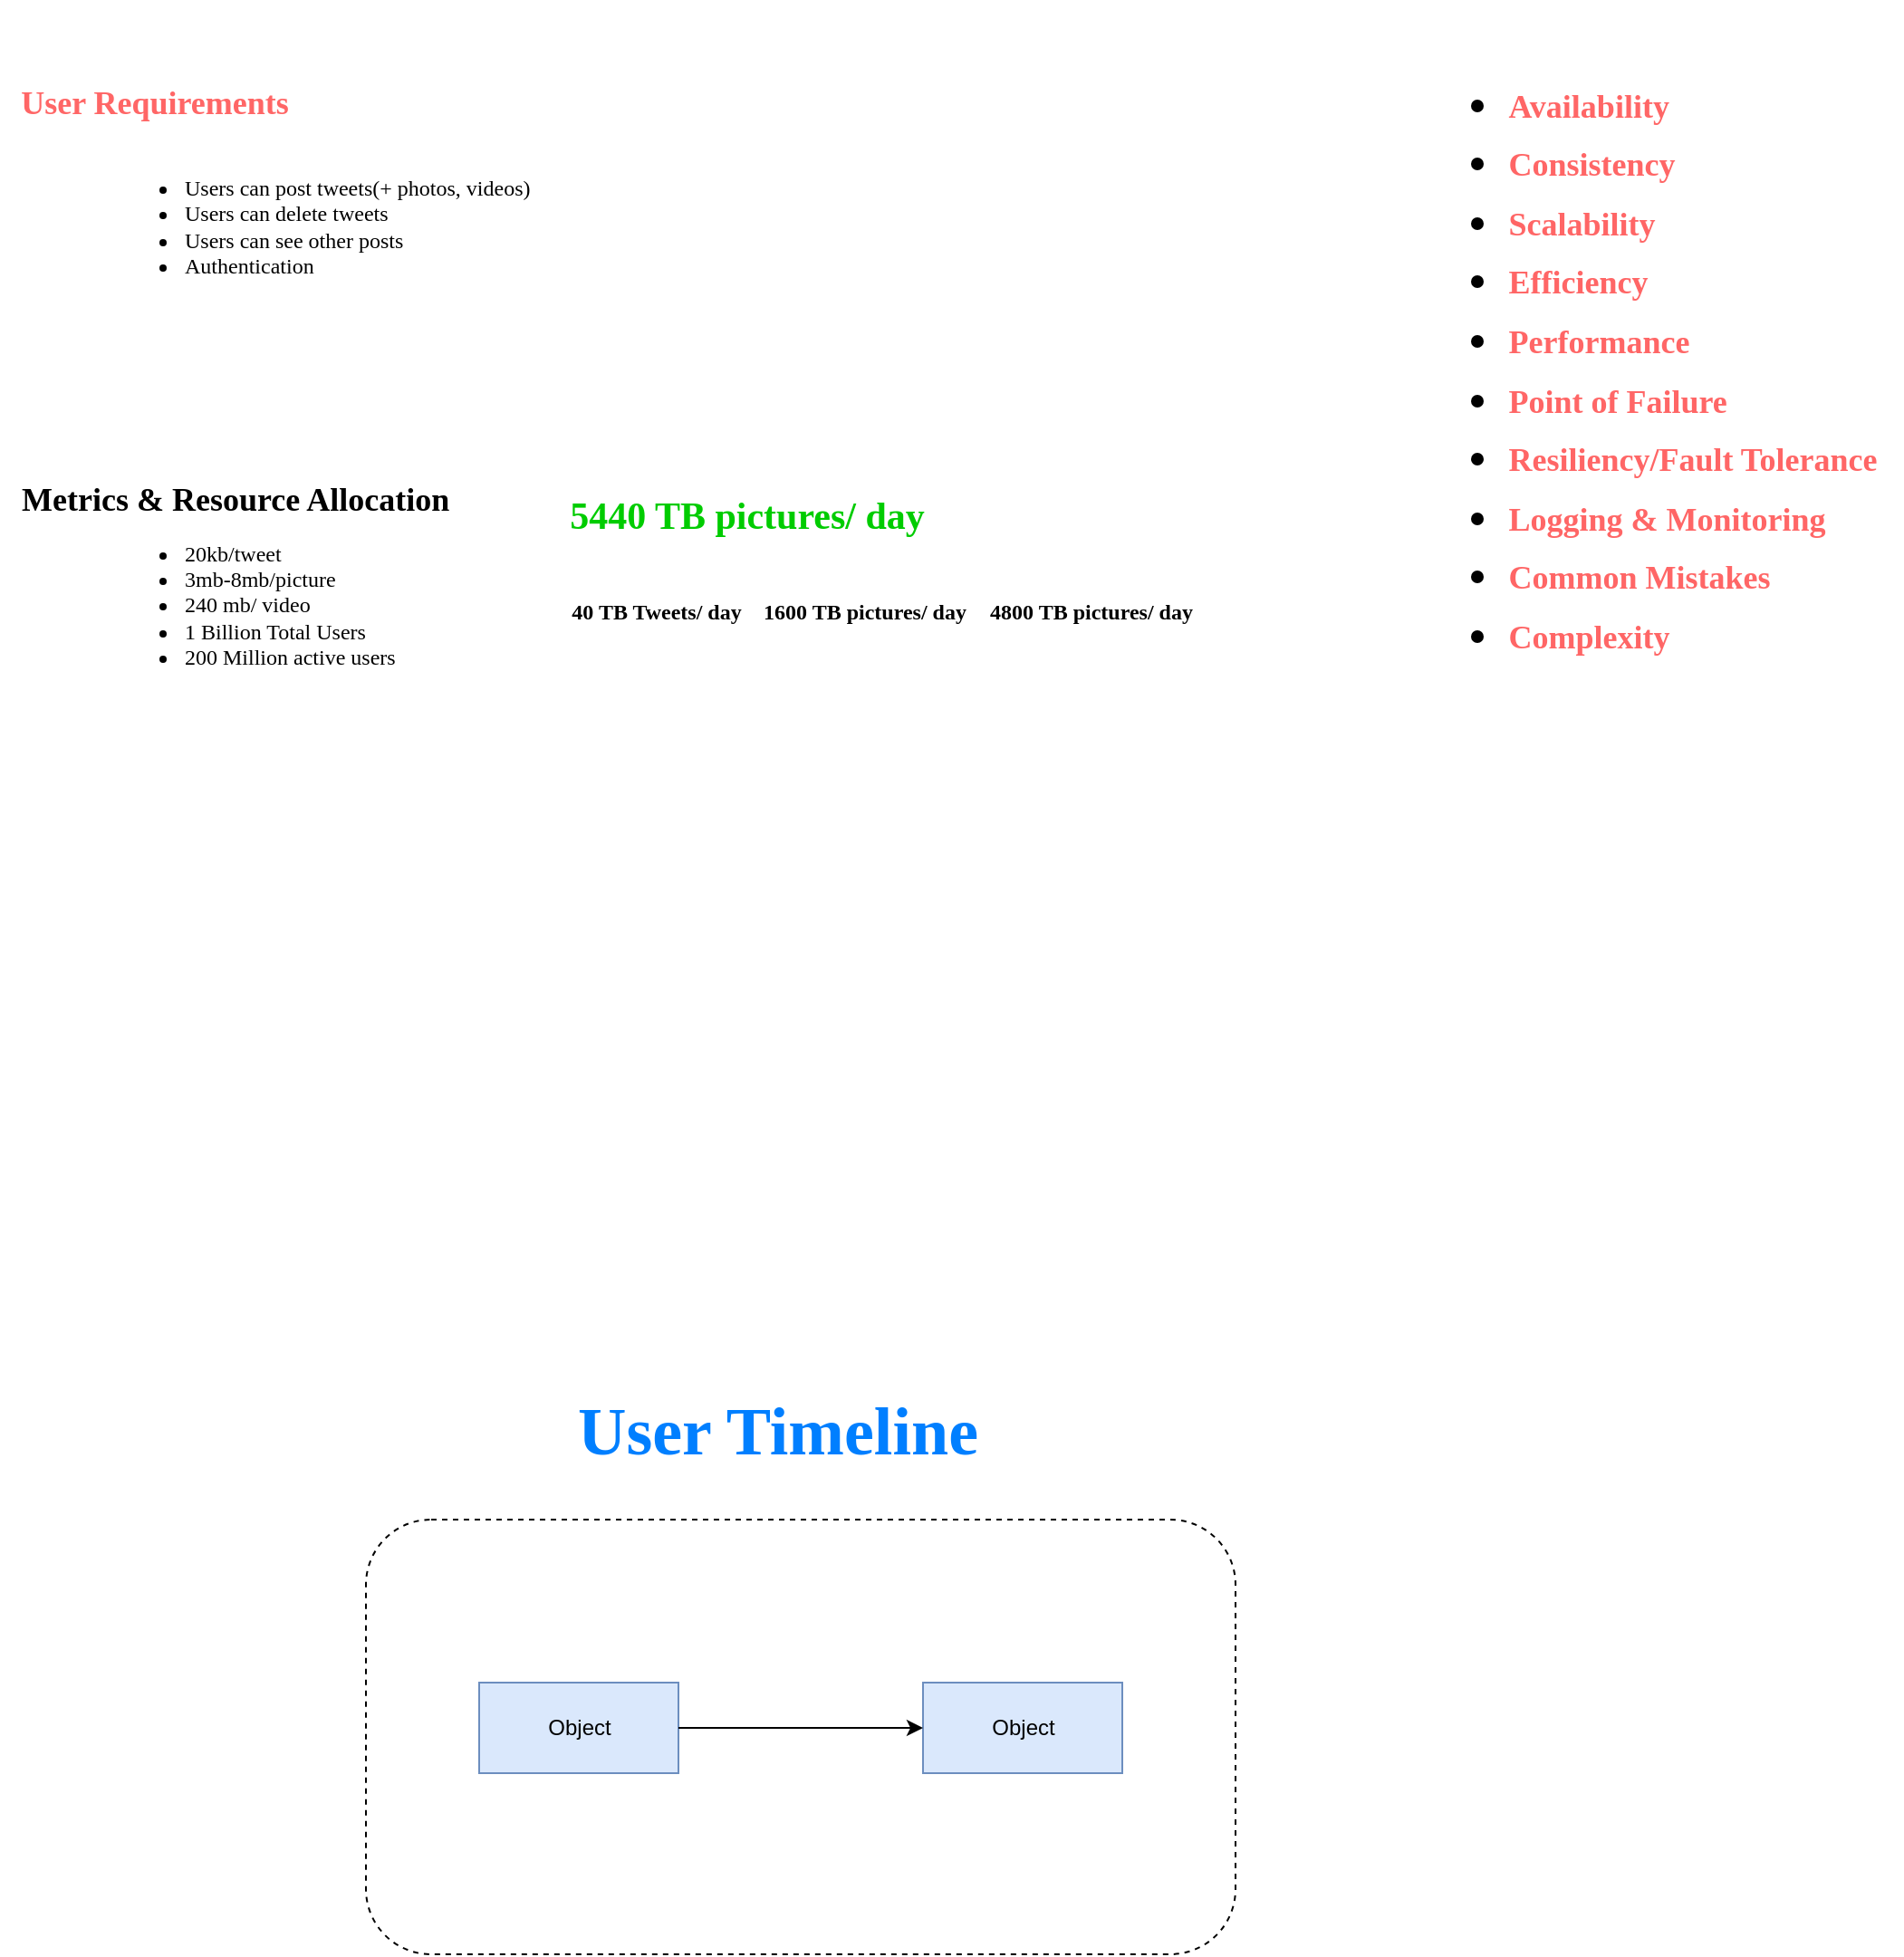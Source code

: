 <mxfile version="23.1.1" type="github">
  <diagram name="Page-1" id="e56a1550-8fbb-45ad-956c-1786394a9013">
    <mxGraphModel dx="2049" dy="1169" grid="1" gridSize="10" guides="1" tooltips="1" connect="1" arrows="1" fold="1" page="1" pageScale="1" pageWidth="1100" pageHeight="850" background="none" math="0" shadow="0">
      <root>
        <mxCell id="0" />
        <mxCell id="1" parent="0" />
        <mxCell id="NBP3xJqMvAoc9QIL1dNQ-7" value="" style="group;fontFamily=Times New Roman;" vertex="1" connectable="0" parent="1">
          <mxGeometry x="38" y="41" width="372" height="189" as="geometry" />
        </mxCell>
        <mxCell id="NBP3xJqMvAoc9QIL1dNQ-1" value="&lt;h1 style=&quot;line-height: 250%;&quot;&gt;&lt;b style=&quot;&quot;&gt;&lt;font color=&quot;#ff6666&quot; face=&quot;Garamond&quot; style=&quot;font-size: 18px;&quot;&gt;User Requirements&lt;/font&gt;&lt;/b&gt;&lt;/h1&gt;" style="text;html=1;align=center;verticalAlign=middle;resizable=0;points=[];autosize=1;strokeColor=none;fillColor=none;" vertex="1" parent="NBP3xJqMvAoc9QIL1dNQ-7">
          <mxGeometry x="-9.643" y="-40" width="170" height="110" as="geometry" />
        </mxCell>
        <mxCell id="NBP3xJqMvAoc9QIL1dNQ-2" value="&lt;ul&gt;&lt;li&gt;&lt;font face=&quot;Garamond&quot;&gt;Users can post tweets(+ photos, videos)&lt;/font&gt;&lt;/li&gt;&lt;li&gt;&lt;font face=&quot;ABg3oSwbC5iNjlSyIxZX&quot;&gt;Users can delete tweets&lt;/font&gt;&lt;/li&gt;&lt;li&gt;&lt;font face=&quot;ABg3oSwbC5iNjlSyIxZX&quot;&gt;Users can see other posts&lt;/font&gt;&lt;/li&gt;&lt;li&gt;&lt;font face=&quot;ABg3oSwbC5iNjlSyIxZX&quot;&gt;Authentication&lt;/font&gt;&lt;/li&gt;&lt;/ul&gt;" style="text;html=1;align=left;verticalAlign=middle;resizable=0;points=[];autosize=1;strokeColor=none;fillColor=none;" vertex="1" parent="NBP3xJqMvAoc9QIL1dNQ-7">
          <mxGeometry x="50" y="35.005" width="250" height="100" as="geometry" />
        </mxCell>
        <mxCell id="NBP3xJqMvAoc9QIL1dNQ-9" value="" style="group;fontFamily=Times New Roman;dashed=1;dashPattern=1 4;" vertex="1" connectable="0" parent="1">
          <mxGeometry x="38" y="250" width="470" height="449.005" as="geometry" />
        </mxCell>
        <mxCell id="NBP3xJqMvAoc9QIL1dNQ-10" value="&lt;h1 style=&quot;line-height: 250%;&quot;&gt;&lt;b style=&quot;&quot;&gt;&lt;font face=&quot;Garamond&quot; style=&quot;font-size: 18px;&quot;&gt;Metrics &amp;amp; Resource Allocation&lt;/font&gt;&lt;/b&gt;&lt;/h1&gt;" style="text;html=1;align=left;verticalAlign=middle;resizable=0;points=[];autosize=1;strokeColor=none;fillColor=none;" vertex="1" parent="NBP3xJqMvAoc9QIL1dNQ-9">
          <mxGeometry x="-0.003" y="-30" width="260" height="110" as="geometry" />
        </mxCell>
        <mxCell id="NBP3xJqMvAoc9QIL1dNQ-11" value="&lt;ul&gt;&lt;li&gt;&lt;font face=&quot;Garamond&quot;&gt;20kb/tweet&lt;/font&gt;&lt;/li&gt;&lt;li&gt;&lt;font face=&quot;Garamond&quot;&gt;3mb-8mb/picture&lt;/font&gt;&lt;/li&gt;&lt;li&gt;&lt;font face=&quot;Garamond&quot;&gt;240 mb/ video&lt;/font&gt;&lt;/li&gt;&lt;li&gt;&lt;font face=&quot;CfSvEBZ2BJ6MO1ooFi9K&quot;&gt;1 Billion Total Users&amp;nbsp;&lt;/font&gt;&lt;/li&gt;&lt;li&gt;&lt;font face=&quot;CfSvEBZ2BJ6MO1ooFi9K&quot;&gt;200 Million active users&lt;/font&gt;&lt;/li&gt;&lt;/ul&gt;" style="text;html=1;align=left;verticalAlign=middle;resizable=0;points=[];autosize=1;strokeColor=none;fillColor=none;" vertex="1" parent="NBP3xJqMvAoc9QIL1dNQ-9">
          <mxGeometry x="50" y="30.005" width="180" height="110" as="geometry" />
        </mxCell>
        <mxCell id="NBP3xJqMvAoc9QIL1dNQ-21" value="" style="group;align=left;fontColor=#009900;" vertex="1" connectable="0" parent="1">
          <mxGeometry x="330" y="250" width="370" height="120" as="geometry" />
        </mxCell>
        <mxCell id="NBP3xJqMvAoc9QIL1dNQ-17" value="&lt;h1&gt;&lt;font color=&quot;#00cc00&quot; style=&quot;font-size: 21px;&quot;&gt;5440 TB pictures/ day&lt;/font&gt;&lt;/h1&gt;" style="text;html=1;align=center;verticalAlign=middle;resizable=0;points=[];autosize=1;strokeColor=none;fillColor=none;fontSize=12;fontFamily=Times New Roman;fontColor=default;" vertex="1" parent="NBP3xJqMvAoc9QIL1dNQ-21">
          <mxGeometry width="220" height="70" as="geometry" />
        </mxCell>
        <mxCell id="NBP3xJqMvAoc9QIL1dNQ-19" value="" style="group" vertex="1" connectable="0" parent="NBP3xJqMvAoc9QIL1dNQ-21">
          <mxGeometry y="50" width="370" height="70" as="geometry" />
        </mxCell>
        <mxCell id="NBP3xJqMvAoc9QIL1dNQ-14" value="&lt;h1&gt;&lt;span style=&quot;font-size: 12px;&quot;&gt;40 TB Tweets/ day&lt;/span&gt;&lt;/h1&gt;" style="text;html=1;align=center;verticalAlign=middle;resizable=0;points=[];autosize=1;strokeColor=none;fillColor=none;fontSize=12;fontFamily=Times New Roman;fontColor=default;" vertex="1" parent="NBP3xJqMvAoc9QIL1dNQ-19">
          <mxGeometry width="120" height="70" as="geometry" />
        </mxCell>
        <mxCell id="NBP3xJqMvAoc9QIL1dNQ-15" value="&lt;h1&gt;&lt;span style=&quot;font-size: 12px;&quot;&gt;1600 TB pictures/ day&lt;/span&gt;&lt;/h1&gt;" style="text;html=1;align=center;verticalAlign=middle;resizable=0;points=[];autosize=1;strokeColor=none;fillColor=none;fontSize=12;fontFamily=Times New Roman;fontColor=default;" vertex="1" parent="NBP3xJqMvAoc9QIL1dNQ-19">
          <mxGeometry x="105" width="140" height="70" as="geometry" />
        </mxCell>
        <mxCell id="NBP3xJqMvAoc9QIL1dNQ-16" value="&lt;h1&gt;&lt;span style=&quot;font-size: 12px;&quot;&gt;4800 TB pictures/ day&lt;/span&gt;&lt;/h1&gt;" style="text;html=1;align=center;verticalAlign=middle;resizable=0;points=[];autosize=1;strokeColor=none;fillColor=none;fontSize=12;fontFamily=Times New Roman;fontColor=default;" vertex="1" parent="NBP3xJqMvAoc9QIL1dNQ-19">
          <mxGeometry x="230" width="140" height="70" as="geometry" />
        </mxCell>
        <mxCell id="NBP3xJqMvAoc9QIL1dNQ-38" value="&lt;h1 style=&quot;line-height: 123%;&quot;&gt;&lt;ul style=&quot;line-height: 123%;&quot;&gt;&lt;li style=&quot;text-align: left;&quot;&gt;&lt;font face=&quot;Garamond&quot; color=&quot;#ff6666&quot;&gt;&lt;span style=&quot;font-size: 18px;&quot;&gt;Availability&lt;/span&gt;&lt;/font&gt;&lt;/li&gt;&lt;li style=&quot;text-align: left;&quot;&gt;&lt;font face=&quot;Garamond&quot; color=&quot;#ff6666&quot;&gt;&lt;span style=&quot;font-size: 18px;&quot;&gt;Consistency&lt;/span&gt;&lt;/font&gt;&lt;/li&gt;&lt;li style=&quot;text-align: left;&quot;&gt;&lt;font face=&quot;Garamond&quot; color=&quot;#ff6666&quot;&gt;&lt;span style=&quot;font-size: 18px;&quot;&gt;Scalability&lt;/span&gt;&lt;/font&gt;&lt;/li&gt;&lt;li style=&quot;text-align: left;&quot;&gt;&lt;font face=&quot;Garamond&quot; color=&quot;#ff6666&quot;&gt;&lt;span style=&quot;font-size: 18px;&quot;&gt;Efficiency&lt;/span&gt;&lt;/font&gt;&lt;/li&gt;&lt;li style=&quot;text-align: left;&quot;&gt;&lt;font face=&quot;Garamond&quot; color=&quot;#ff6666&quot;&gt;&lt;span style=&quot;font-size: 18px;&quot;&gt;Performance&lt;/span&gt;&lt;/font&gt;&lt;/li&gt;&lt;li style=&quot;text-align: left;&quot;&gt;&lt;font face=&quot;Garamond&quot; color=&quot;#ff6666&quot;&gt;&lt;span style=&quot;font-size: 18px;&quot;&gt;Point of Failure&lt;/span&gt;&lt;/font&gt;&lt;/li&gt;&lt;li style=&quot;border-color: var(--border-color); text-align: left;&quot;&gt;&lt;font style=&quot;border-color: var(--border-color); font-size: 18px;&quot; face=&quot;Garamond&quot; color=&quot;#ff6666&quot;&gt;Resiliency/Fault Tolerance&lt;/font&gt;&lt;/li&gt;&lt;li style=&quot;border-color: var(--border-color); text-align: left;&quot;&gt;&lt;font style=&quot;border-color: var(--border-color); font-size: 18px;&quot; face=&quot;Garamond&quot; color=&quot;#ff6666&quot;&gt;Logging &amp;amp; Monitoring&lt;/font&gt;&lt;/li&gt;&lt;li style=&quot;border-color: var(--border-color); text-align: left;&quot;&gt;&lt;font face=&quot;Garamond&quot; color=&quot;#ff6666&quot;&gt;&lt;span style=&quot;font-size: 18px;&quot;&gt;Common Mistakes&lt;/span&gt;&lt;/font&gt;&lt;/li&gt;&lt;li style=&quot;border-color: var(--border-color); text-align: left;&quot;&gt;&lt;font face=&quot;Garamond&quot; color=&quot;#ff6666&quot;&gt;&lt;span style=&quot;font-size: 18px;&quot;&gt;Complexity&lt;/span&gt;&lt;/font&gt;&lt;/li&gt;&lt;/ul&gt;&lt;/h1&gt;" style="text;html=1;align=center;verticalAlign=middle;resizable=0;points=[];autosize=1;strokeColor=none;fillColor=none;" vertex="1" parent="1">
          <mxGeometry x="807.497" y="10" width="270" height="390" as="geometry" />
        </mxCell>
        <mxCell id="NBP3xJqMvAoc9QIL1dNQ-35" value="" style="group;fontFamily=Times New Roman;" vertex="1" connectable="0" parent="1">
          <mxGeometry x="268" y="730" width="389" height="100" as="geometry" />
        </mxCell>
        <mxCell id="NBP3xJqMvAoc9QIL1dNQ-36" value="&lt;p style=&quot;line-height: 373%;&quot;&gt;&lt;/p&gt;&lt;h1 style=&quot;line-height: 443%;&quot;&gt;&lt;b style=&quot;&quot;&gt;&lt;font color=&quot;#007fff&quot; face=&quot;Garamond&quot; style=&quot;font-size: 37px;&quot;&gt;User Timeline&lt;/font&gt;&lt;/b&gt;&lt;/h1&gt;&lt;p&gt;&lt;/p&gt;" style="text;html=1;align=center;verticalAlign=middle;resizable=0;points=[];autosize=1;strokeColor=none;fillColor=none;" vertex="1" parent="NBP3xJqMvAoc9QIL1dNQ-35">
          <mxGeometry x="69.013" y="-15.873" width="240" height="160" as="geometry" />
        </mxCell>
        <mxCell id="NBP3xJqMvAoc9QIL1dNQ-39" value="" style="group" vertex="1" connectable="0" parent="1">
          <mxGeometry x="230" y="840" width="480" height="240" as="geometry" />
        </mxCell>
        <mxCell id="NBP3xJqMvAoc9QIL1dNQ-31" value="" style="rounded=1;whiteSpace=wrap;html=1;pointerEvents=0;align=center;verticalAlign=top;fontFamily=Times New Roman;fontSize=12;fontColor=default;fillColor=none;gradientColor=none;dashed=1;" vertex="1" parent="NBP3xJqMvAoc9QIL1dNQ-39">
          <mxGeometry width="480" height="240" as="geometry" />
        </mxCell>
        <mxCell id="cVgDjW6s2lwdf_HBZ_4n-1" value="Object" style="html=1;whiteSpace=wrap;fillColor=#dae8fc;strokeColor=#6c8ebf;" parent="NBP3xJqMvAoc9QIL1dNQ-39" vertex="1">
          <mxGeometry x="62.5" y="90" width="110" height="50" as="geometry" />
        </mxCell>
        <mxCell id="cVgDjW6s2lwdf_HBZ_4n-2" value="Object" style="html=1;whiteSpace=wrap;fillColor=#dae8fc;strokeColor=#6c8ebf;" parent="NBP3xJqMvAoc9QIL1dNQ-39" vertex="1">
          <mxGeometry x="307.5" y="90" width="110" height="50" as="geometry" />
        </mxCell>
        <mxCell id="NBP3xJqMvAoc9QIL1dNQ-28" style="edgeStyle=orthogonalEdgeStyle;rounded=0;orthogonalLoop=1;jettySize=auto;html=1;exitX=1;exitY=0.5;exitDx=0;exitDy=0;entryX=0;entryY=0.5;entryDx=0;entryDy=0;fontFamily=Times New Roman;fontSize=12;fontColor=default;" edge="1" parent="NBP3xJqMvAoc9QIL1dNQ-39" source="cVgDjW6s2lwdf_HBZ_4n-1" target="cVgDjW6s2lwdf_HBZ_4n-2">
          <mxGeometry relative="1" as="geometry" />
        </mxCell>
      </root>
    </mxGraphModel>
  </diagram>
</mxfile>
